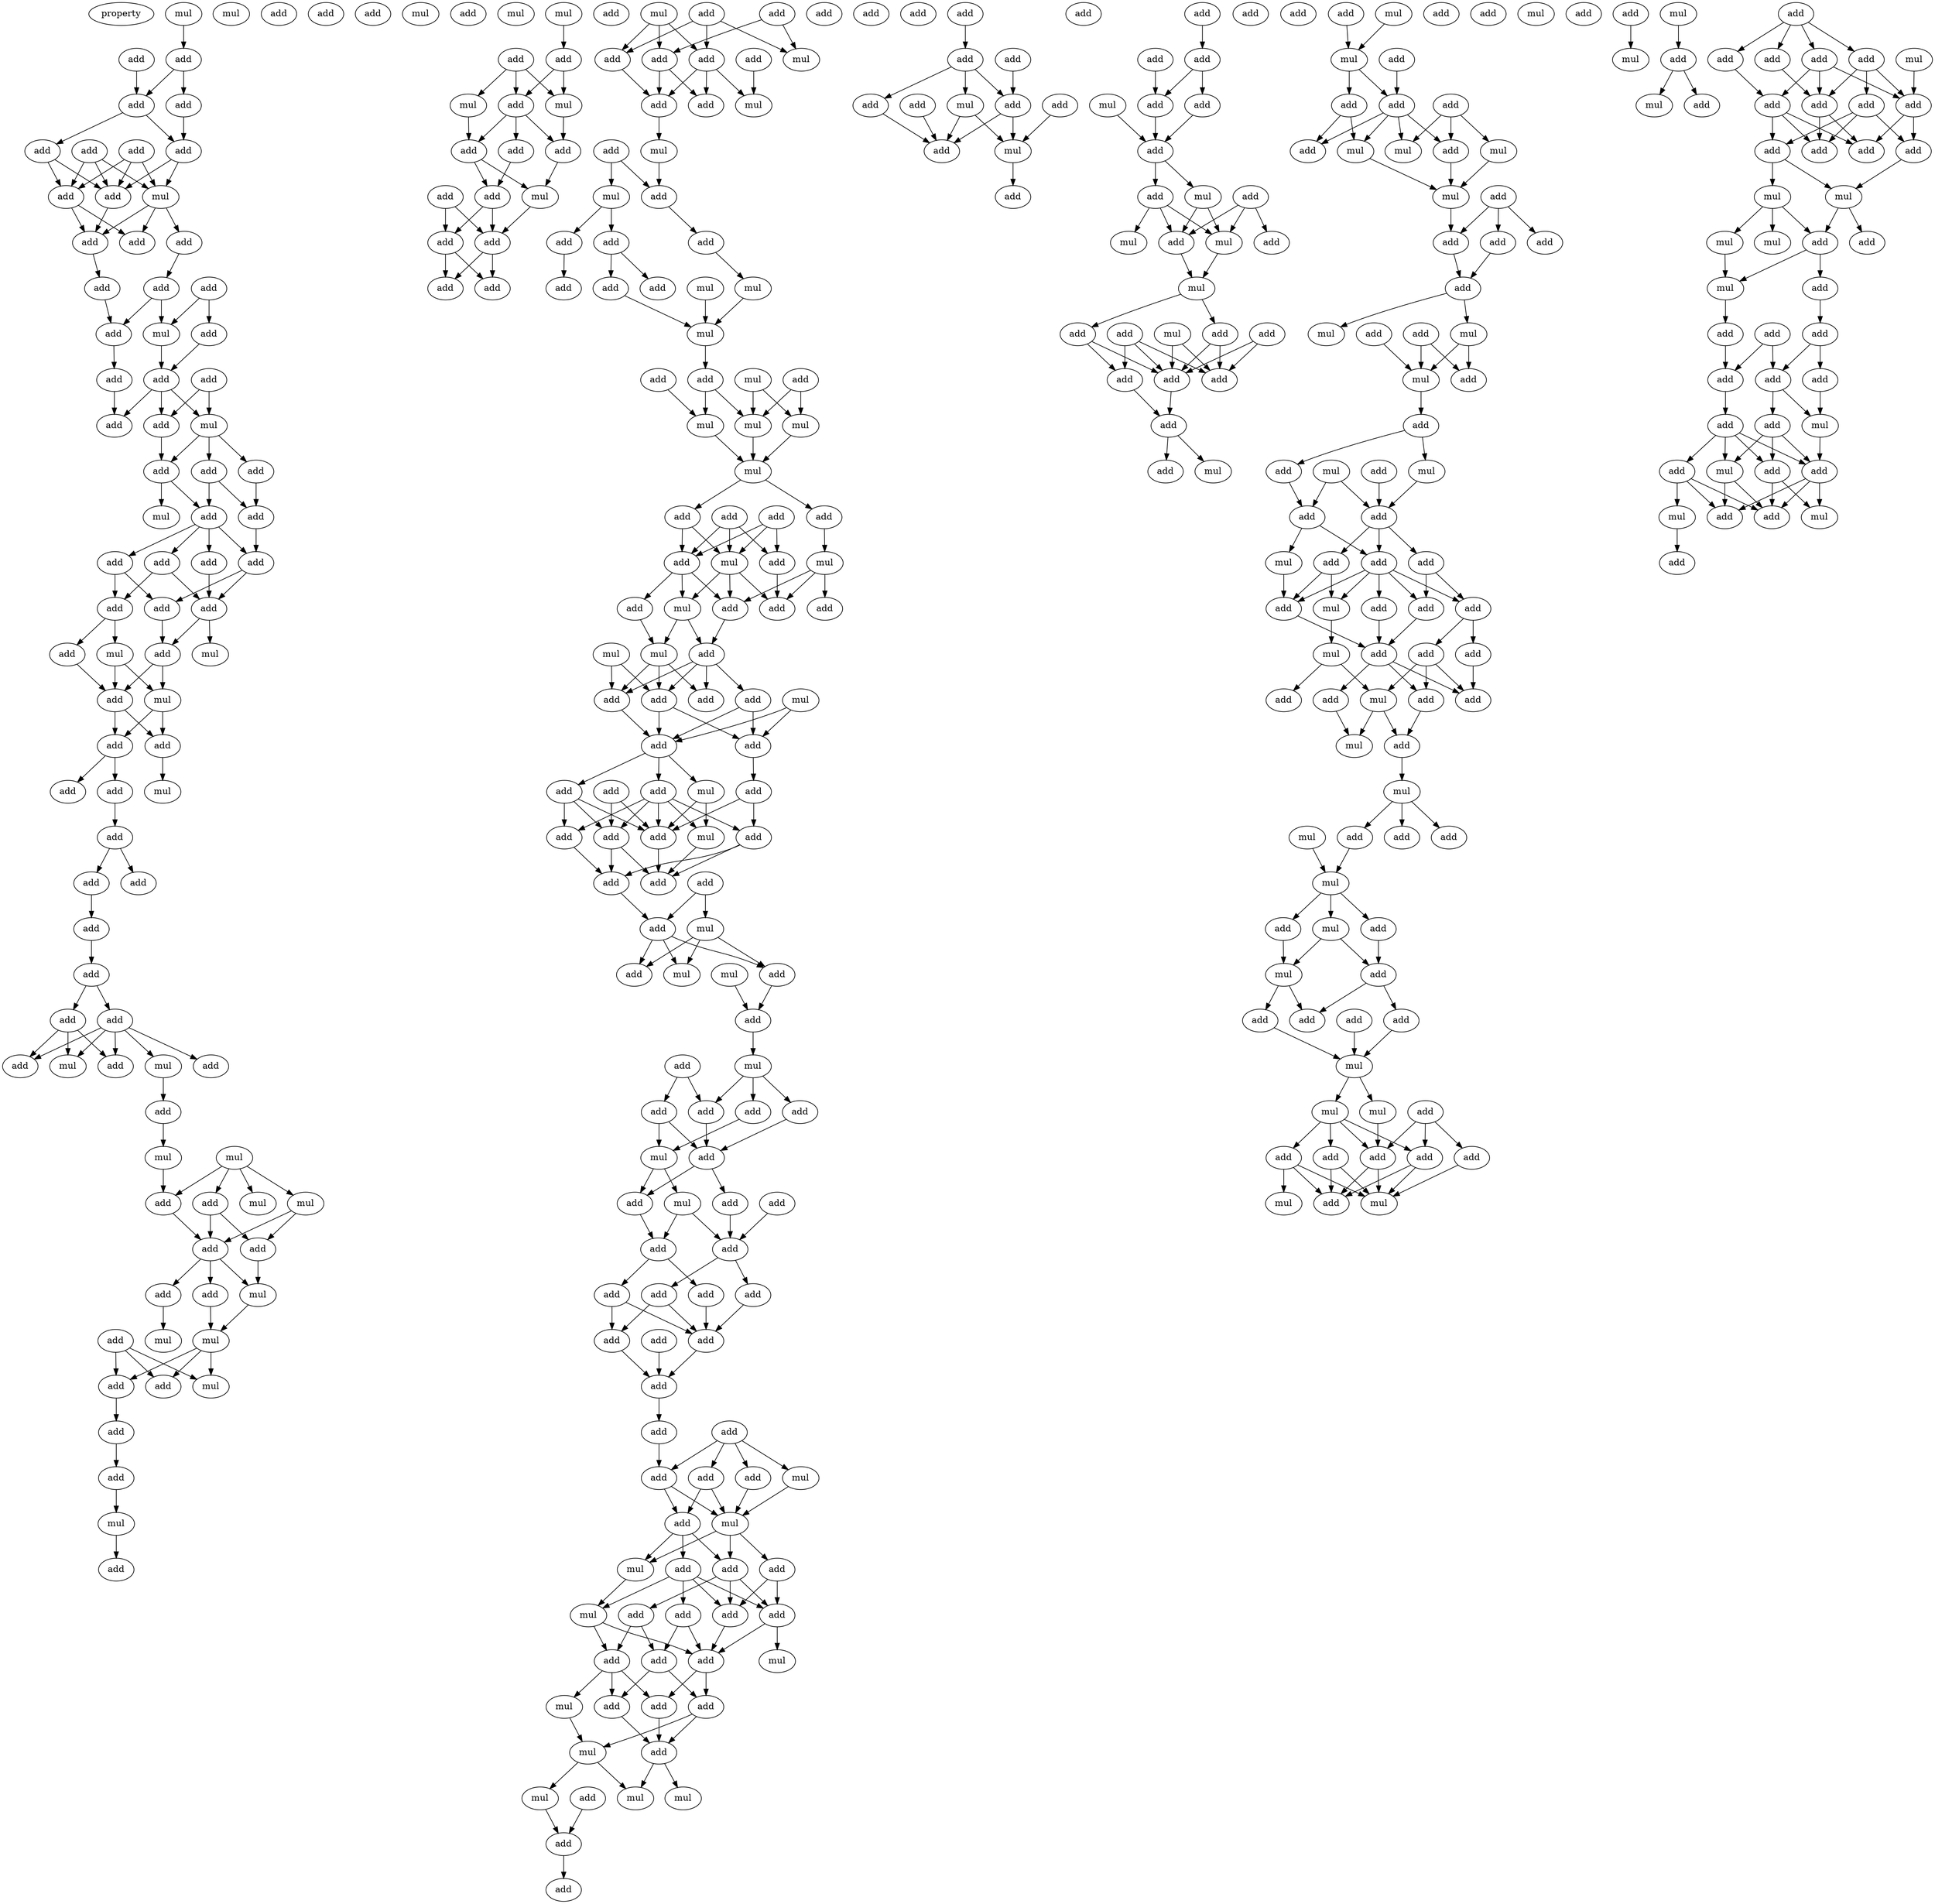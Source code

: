 digraph {
    node [fontcolor=black]
    property [mul=2,lf=1.3]
    0 [ label = mul ];
    1 [ label = mul ];
    2 [ label = add ];
    3 [ label = add ];
    4 [ label = add ];
    5 [ label = add ];
    6 [ label = add ];
    7 [ label = add ];
    8 [ label = add ];
    9 [ label = add ];
    10 [ label = mul ];
    11 [ label = add ];
    12 [ label = add ];
    13 [ label = add ];
    14 [ label = add ];
    15 [ label = add ];
    16 [ label = add ];
    17 [ label = add ];
    18 [ label = add ];
    19 [ label = add ];
    20 [ label = add ];
    21 [ label = mul ];
    22 [ label = add ];
    23 [ label = add ];
    24 [ label = add ];
    25 [ label = add ];
    26 [ label = mul ];
    27 [ label = add ];
    28 [ label = add ];
    29 [ label = add ];
    30 [ label = add ];
    31 [ label = mul ];
    32 [ label = add ];
    33 [ label = add ];
    34 [ label = add ];
    35 [ label = add ];
    36 [ label = add ];
    37 [ label = add ];
    38 [ label = add ];
    39 [ label = add ];
    40 [ label = add ];
    41 [ label = mul ];
    42 [ label = add ];
    43 [ label = mul ];
    44 [ label = add ];
    45 [ label = mul ];
    46 [ label = add ];
    47 [ label = add ];
    48 [ label = add ];
    49 [ label = add ];
    50 [ label = mul ];
    51 [ label = add ];
    52 [ label = add ];
    53 [ label = add ];
    54 [ label = add ];
    55 [ label = add ];
    56 [ label = add ];
    57 [ label = mul ];
    58 [ label = add ];
    59 [ label = add ];
    60 [ label = add ];
    61 [ label = add ];
    62 [ label = add ];
    63 [ label = mul ];
    64 [ label = mul ];
    65 [ label = add ];
    66 [ label = add ];
    67 [ label = add ];
    68 [ label = add ];
    69 [ label = mul ];
    70 [ label = mul ];
    71 [ label = add ];
    72 [ label = mul ];
    73 [ label = add ];
    74 [ label = mul ];
    75 [ label = add ];
    76 [ label = mul ];
    77 [ label = add ];
    78 [ label = add ];
    79 [ label = add ];
    80 [ label = add ];
    81 [ label = mul ];
    82 [ label = add ];
    83 [ label = mul ];
    84 [ label = mul ];
    85 [ label = mul ];
    86 [ label = add ];
    87 [ label = add ];
    88 [ label = add ];
    89 [ label = add ];
    90 [ label = mul ];
    91 [ label = mul ];
    92 [ label = add ];
    93 [ label = add ];
    94 [ label = add ];
    95 [ label = mul ];
    96 [ label = mul ];
    97 [ label = add ];
    98 [ label = add ];
    99 [ label = add ];
    100 [ label = add ];
    101 [ label = add ];
    102 [ label = add ];
    103 [ label = mul ];
    104 [ label = add ];
    105 [ label = add ];
    106 [ label = add ];
    107 [ label = add ];
    108 [ label = add ];
    109 [ label = add ];
    110 [ label = mul ];
    111 [ label = add ];
    112 [ label = add ];
    113 [ label = add ];
    114 [ label = add ];
    115 [ label = add ];
    116 [ label = mul ];
    117 [ label = mul ];
    118 [ label = add ];
    119 [ label = add ];
    120 [ label = mul ];
    121 [ label = add ];
    122 [ label = mul ];
    123 [ label = add ];
    124 [ label = add ];
    125 [ label = add ];
    126 [ label = add ];
    127 [ label = add ];
    128 [ label = mul ];
    129 [ label = add ];
    130 [ label = add ];
    131 [ label = mul ];
    132 [ label = mul ];
    133 [ label = add ];
    134 [ label = add ];
    135 [ label = add ];
    136 [ label = mul ];
    137 [ label = mul ];
    138 [ label = mul ];
    139 [ label = mul ];
    140 [ label = mul ];
    141 [ label = add ];
    142 [ label = add ];
    143 [ label = add ];
    144 [ label = add ];
    145 [ label = add ];
    146 [ label = mul ];
    147 [ label = mul ];
    148 [ label = add ];
    149 [ label = add ];
    150 [ label = add ];
    151 [ label = add ];
    152 [ label = mul ];
    153 [ label = add ];
    154 [ label = mul ];
    155 [ label = mul ];
    156 [ label = add ];
    157 [ label = add ];
    158 [ label = mul ];
    159 [ label = add ];
    160 [ label = add ];
    161 [ label = add ];
    162 [ label = add ];
    163 [ label = add ];
    164 [ label = add ];
    165 [ label = add ];
    166 [ label = add ];
    167 [ label = add ];
    168 [ label = mul ];
    169 [ label = add ];
    170 [ label = add ];
    171 [ label = add ];
    172 [ label = mul ];
    173 [ label = add ];
    174 [ label = add ];
    175 [ label = add ];
    176 [ label = add ];
    177 [ label = add ];
    178 [ label = mul ];
    179 [ label = add ];
    180 [ label = add ];
    181 [ label = mul ];
    182 [ label = mul ];
    183 [ label = add ];
    184 [ label = mul ];
    185 [ label = add ];
    186 [ label = add ];
    187 [ label = add ];
    188 [ label = add ];
    189 [ label = add ];
    190 [ label = add ];
    191 [ label = mul ];
    192 [ label = add ];
    193 [ label = add ];
    194 [ label = add ];
    195 [ label = mul ];
    196 [ label = add ];
    197 [ label = add ];
    198 [ label = add ];
    199 [ label = add ];
    200 [ label = add ];
    201 [ label = add ];
    202 [ label = add ];
    203 [ label = add ];
    204 [ label = add ];
    205 [ label = add ];
    206 [ label = add ];
    207 [ label = add ];
    208 [ label = add ];
    209 [ label = add ];
    210 [ label = add ];
    211 [ label = mul ];
    212 [ label = add ];
    213 [ label = add ];
    214 [ label = add ];
    215 [ label = mul ];
    216 [ label = add ];
    217 [ label = add ];
    218 [ label = mul ];
    219 [ label = add ];
    220 [ label = mul ];
    221 [ label = add ];
    222 [ label = add ];
    223 [ label = add ];
    224 [ label = add ];
    225 [ label = add ];
    226 [ label = add ];
    227 [ label = mul ];
    228 [ label = add ];
    229 [ label = add ];
    230 [ label = mul ];
    231 [ label = add ];
    232 [ label = add ];
    233 [ label = add ];
    234 [ label = mul ];
    235 [ label = mul ];
    236 [ label = mul ];
    237 [ label = mul ];
    238 [ label = add ];
    239 [ label = add ];
    240 [ label = add ];
    241 [ label = add ];
    242 [ label = add ];
    243 [ label = add ];
    244 [ label = add ];
    245 [ label = add ];
    246 [ label = mul ];
    247 [ label = add ];
    248 [ label = add ];
    249 [ label = add ];
    250 [ label = add ];
    251 [ label = mul ];
    252 [ label = add ];
    253 [ label = add ];
    254 [ label = add ];
    255 [ label = add ];
    256 [ label = add ];
    257 [ label = add ];
    258 [ label = mul ];
    259 [ label = add ];
    260 [ label = add ];
    261 [ label = add ];
    262 [ label = add ];
    263 [ label = mul ];
    264 [ label = add ];
    265 [ label = add ];
    266 [ label = mul ];
    267 [ label = add ];
    268 [ label = mul ];
    269 [ label = add ];
    270 [ label = mul ];
    271 [ label = add ];
    272 [ label = add ];
    273 [ label = add ];
    274 [ label = mul ];
    275 [ label = add ];
    276 [ label = add ];
    277 [ label = add ];
    278 [ label = add ];
    279 [ label = add ];
    280 [ label = add ];
    281 [ label = add ];
    282 [ label = mul ];
    283 [ label = mul ];
    284 [ label = mul ];
    285 [ label = add ];
    286 [ label = add ];
    287 [ label = add ];
    288 [ label = add ];
    289 [ label = mul ];
    290 [ label = add ];
    291 [ label = mul ];
    292 [ label = add ];
    293 [ label = mul ];
    294 [ label = add ];
    295 [ label = mul ];
    296 [ label = add ];
    297 [ label = add ];
    298 [ label = add ];
    299 [ label = add ];
    300 [ label = add ];
    301 [ label = mul ];
    302 [ label = mul ];
    303 [ label = add ];
    304 [ label = mul ];
    305 [ label = add ];
    306 [ label = add ];
    307 [ label = mul ];
    308 [ label = add ];
    309 [ label = add ];
    310 [ label = mul ];
    311 [ label = add ];
    312 [ label = add ];
    313 [ label = add ];
    314 [ label = mul ];
    315 [ label = add ];
    316 [ label = add ];
    317 [ label = add ];
    318 [ label = add ];
    319 [ label = add ];
    320 [ label = add ];
    321 [ label = add ];
    322 [ label = mul ];
    323 [ label = add ];
    324 [ label = mul ];
    325 [ label = add ];
    326 [ label = add ];
    327 [ label = add ];
    328 [ label = add ];
    329 [ label = add ];
    330 [ label = add ];
    331 [ label = mul ];
    332 [ label = mul ];
    333 [ label = add ];
    334 [ label = mul ];
    335 [ label = mul ];
    336 [ label = add ];
    337 [ label = add ];
    338 [ label = add ];
    339 [ label = mul ];
    340 [ label = add ];
    341 [ label = add ];
    342 [ label = add ];
    343 [ label = mul ];
    344 [ label = mul ];
    345 [ label = add ];
    346 [ label = add ];
    347 [ label = add ];
    348 [ label = add ];
    349 [ label = add ];
    350 [ label = mul ];
    351 [ label = mul ];
    352 [ label = add ];
    353 [ label = mul ];
    354 [ label = add ];
    355 [ label = add ];
    356 [ label = add ];
    357 [ label = add ];
    358 [ label = add ];
    359 [ label = add ];
    360 [ label = mul ];
    361 [ label = mul ];
    362 [ label = mul ];
    363 [ label = add ];
    364 [ label = add ];
    365 [ label = mul ];
    366 [ label = mul ];
    367 [ label = add ];
    368 [ label = mul ];
    369 [ label = add ];
    370 [ label = add ];
    371 [ label = add ];
    372 [ label = add ];
    373 [ label = add ];
    374 [ label = add ];
    375 [ label = mul ];
    376 [ label = add ];
    377 [ label = add ];
    378 [ label = add ];
    379 [ label = add ];
    380 [ label = add ];
    381 [ label = add ];
    382 [ label = add ];
    383 [ label = add ];
    384 [ label = mul ];
    385 [ label = mul ];
    386 [ label = mul ];
    387 [ label = add ];
    388 [ label = mul ];
    389 [ label = add ];
    390 [ label = add ];
    391 [ label = mul ];
    392 [ label = add ];
    393 [ label = add ];
    394 [ label = add ];
    395 [ label = add ];
    396 [ label = add ];
    397 [ label = add ];
    398 [ label = add ];
    399 [ label = mul ];
    400 [ label = add ];
    401 [ label = mul ];
    402 [ label = add ];
    403 [ label = add ];
    404 [ label = add ];
    405 [ label = mul ];
    406 [ label = add ];
    407 [ label = add ];
    408 [ label = mul ];
    409 [ label = add ];
    0 -> 2 [ name = 0 ];
    2 -> 4 [ name = 1 ];
    2 -> 5 [ name = 2 ];
    3 -> 5 [ name = 3 ];
    4 -> 9 [ name = 4 ];
    5 -> 8 [ name = 5 ];
    5 -> 9 [ name = 6 ];
    6 -> 10 [ name = 7 ];
    6 -> 11 [ name = 8 ];
    6 -> 12 [ name = 9 ];
    7 -> 10 [ name = 10 ];
    7 -> 11 [ name = 11 ];
    7 -> 12 [ name = 12 ];
    8 -> 11 [ name = 13 ];
    8 -> 12 [ name = 14 ];
    9 -> 10 [ name = 15 ];
    9 -> 11 [ name = 16 ];
    10 -> 13 [ name = 17 ];
    10 -> 14 [ name = 18 ];
    10 -> 15 [ name = 19 ];
    11 -> 13 [ name = 20 ];
    12 -> 13 [ name = 21 ];
    12 -> 14 [ name = 22 ];
    13 -> 17 [ name = 23 ];
    15 -> 18 [ name = 24 ];
    16 -> 20 [ name = 25 ];
    16 -> 21 [ name = 26 ];
    17 -> 19 [ name = 27 ];
    18 -> 19 [ name = 28 ];
    18 -> 21 [ name = 29 ];
    19 -> 24 [ name = 30 ];
    20 -> 22 [ name = 31 ];
    21 -> 22 [ name = 32 ];
    22 -> 25 [ name = 33 ];
    22 -> 26 [ name = 34 ];
    22 -> 27 [ name = 35 ];
    23 -> 26 [ name = 36 ];
    23 -> 27 [ name = 37 ];
    24 -> 25 [ name = 38 ];
    26 -> 28 [ name = 39 ];
    26 -> 29 [ name = 40 ];
    26 -> 30 [ name = 41 ];
    27 -> 28 [ name = 42 ];
    28 -> 31 [ name = 43 ];
    28 -> 33 [ name = 44 ];
    29 -> 32 [ name = 45 ];
    29 -> 33 [ name = 46 ];
    30 -> 32 [ name = 47 ];
    32 -> 36 [ name = 48 ];
    33 -> 34 [ name = 49 ];
    33 -> 35 [ name = 50 ];
    33 -> 36 [ name = 51 ];
    33 -> 37 [ name = 52 ];
    34 -> 40 [ name = 53 ];
    35 -> 38 [ name = 54 ];
    35 -> 39 [ name = 55 ];
    36 -> 39 [ name = 56 ];
    36 -> 40 [ name = 57 ];
    37 -> 38 [ name = 58 ];
    37 -> 40 [ name = 59 ];
    38 -> 41 [ name = 60 ];
    38 -> 42 [ name = 61 ];
    39 -> 44 [ name = 62 ];
    40 -> 43 [ name = 63 ];
    40 -> 44 [ name = 64 ];
    41 -> 45 [ name = 65 ];
    41 -> 47 [ name = 66 ];
    42 -> 47 [ name = 67 ];
    44 -> 45 [ name = 68 ];
    44 -> 47 [ name = 69 ];
    45 -> 48 [ name = 70 ];
    45 -> 49 [ name = 71 ];
    47 -> 48 [ name = 72 ];
    47 -> 49 [ name = 73 ];
    48 -> 51 [ name = 74 ];
    48 -> 53 [ name = 75 ];
    49 -> 50 [ name = 76 ];
    53 -> 55 [ name = 77 ];
    55 -> 56 [ name = 78 ];
    55 -> 58 [ name = 79 ];
    56 -> 59 [ name = 80 ];
    59 -> 60 [ name = 81 ];
    60 -> 61 [ name = 82 ];
    60 -> 62 [ name = 83 ];
    61 -> 63 [ name = 84 ];
    61 -> 65 [ name = 85 ];
    61 -> 66 [ name = 86 ];
    62 -> 63 [ name = 87 ];
    62 -> 64 [ name = 88 ];
    62 -> 65 [ name = 89 ];
    62 -> 66 [ name = 90 ];
    62 -> 67 [ name = 91 ];
    64 -> 68 [ name = 92 ];
    68 -> 69 [ name = 93 ];
    69 -> 73 [ name = 94 ];
    70 -> 72 [ name = 95 ];
    70 -> 73 [ name = 96 ];
    70 -> 74 [ name = 97 ];
    70 -> 75 [ name = 98 ];
    73 -> 77 [ name = 99 ];
    74 -> 77 [ name = 100 ];
    74 -> 78 [ name = 101 ];
    75 -> 77 [ name = 102 ];
    75 -> 78 [ name = 103 ];
    77 -> 79 [ name = 104 ];
    77 -> 80 [ name = 105 ];
    77 -> 81 [ name = 106 ];
    78 -> 81 [ name = 107 ];
    79 -> 83 [ name = 108 ];
    80 -> 84 [ name = 109 ];
    81 -> 83 [ name = 110 ];
    82 -> 85 [ name = 111 ];
    82 -> 86 [ name = 112 ];
    82 -> 87 [ name = 113 ];
    83 -> 85 [ name = 114 ];
    83 -> 86 [ name = 115 ];
    83 -> 87 [ name = 116 ];
    86 -> 88 [ name = 117 ];
    88 -> 89 [ name = 118 ];
    89 -> 90 [ name = 119 ];
    90 -> 92 [ name = 120 ];
    91 -> 93 [ name = 121 ];
    93 -> 95 [ name = 122 ];
    93 -> 97 [ name = 123 ];
    94 -> 95 [ name = 124 ];
    94 -> 96 [ name = 125 ];
    94 -> 97 [ name = 126 ];
    95 -> 99 [ name = 127 ];
    96 -> 98 [ name = 128 ];
    97 -> 98 [ name = 129 ];
    97 -> 99 [ name = 130 ];
    97 -> 100 [ name = 131 ];
    98 -> 102 [ name = 132 ];
    98 -> 103 [ name = 133 ];
    99 -> 103 [ name = 134 ];
    100 -> 102 [ name = 135 ];
    101 -> 104 [ name = 136 ];
    101 -> 105 [ name = 137 ];
    102 -> 104 [ name = 138 ];
    102 -> 105 [ name = 139 ];
    103 -> 104 [ name = 140 ];
    104 -> 106 [ name = 141 ];
    104 -> 107 [ name = 142 ];
    105 -> 106 [ name = 143 ];
    105 -> 107 [ name = 144 ];
    109 -> 112 [ name = 145 ];
    109 -> 115 [ name = 146 ];
    109 -> 116 [ name = 147 ];
    110 -> 112 [ name = 148 ];
    110 -> 114 [ name = 149 ];
    110 -> 115 [ name = 150 ];
    111 -> 114 [ name = 151 ];
    111 -> 116 [ name = 152 ];
    112 -> 119 [ name = 153 ];
    113 -> 117 [ name = 154 ];
    114 -> 118 [ name = 155 ];
    114 -> 119 [ name = 156 ];
    115 -> 117 [ name = 157 ];
    115 -> 118 [ name = 158 ];
    115 -> 119 [ name = 159 ];
    119 -> 120 [ name = 160 ];
    120 -> 123 [ name = 161 ];
    121 -> 122 [ name = 162 ];
    121 -> 123 [ name = 163 ];
    122 -> 124 [ name = 164 ];
    122 -> 126 [ name = 165 ];
    123 -> 125 [ name = 166 ];
    124 -> 127 [ name = 167 ];
    124 -> 130 [ name = 168 ];
    125 -> 128 [ name = 169 ];
    126 -> 129 [ name = 170 ];
    128 -> 132 [ name = 171 ];
    130 -> 132 [ name = 172 ];
    131 -> 132 [ name = 173 ];
    132 -> 135 [ name = 174 ];
    133 -> 138 [ name = 175 ];
    133 -> 139 [ name = 176 ];
    134 -> 137 [ name = 177 ];
    135 -> 137 [ name = 178 ];
    135 -> 139 [ name = 179 ];
    136 -> 138 [ name = 180 ];
    136 -> 139 [ name = 181 ];
    137 -> 140 [ name = 182 ];
    138 -> 140 [ name = 183 ];
    139 -> 140 [ name = 184 ];
    140 -> 142 [ name = 185 ];
    140 -> 144 [ name = 186 ];
    141 -> 145 [ name = 187 ];
    141 -> 147 [ name = 188 ];
    141 -> 148 [ name = 189 ];
    142 -> 145 [ name = 190 ];
    142 -> 147 [ name = 191 ];
    143 -> 145 [ name = 192 ];
    143 -> 147 [ name = 193 ];
    143 -> 148 [ name = 194 ];
    144 -> 146 [ name = 195 ];
    145 -> 150 [ name = 196 ];
    145 -> 152 [ name = 197 ];
    145 -> 153 [ name = 198 ];
    146 -> 149 [ name = 199 ];
    146 -> 151 [ name = 200 ];
    146 -> 153 [ name = 201 ];
    147 -> 151 [ name = 202 ];
    147 -> 152 [ name = 203 ];
    147 -> 153 [ name = 204 ];
    148 -> 151 [ name = 205 ];
    150 -> 154 [ name = 206 ];
    152 -> 154 [ name = 207 ];
    152 -> 156 [ name = 208 ];
    153 -> 156 [ name = 209 ];
    154 -> 157 [ name = 210 ];
    154 -> 160 [ name = 211 ];
    154 -> 161 [ name = 212 ];
    155 -> 157 [ name = 213 ];
    155 -> 160 [ name = 214 ];
    156 -> 157 [ name = 215 ];
    156 -> 159 [ name = 216 ];
    156 -> 160 [ name = 217 ];
    156 -> 161 [ name = 218 ];
    157 -> 162 [ name = 219 ];
    157 -> 163 [ name = 220 ];
    158 -> 162 [ name = 221 ];
    158 -> 163 [ name = 222 ];
    159 -> 162 [ name = 223 ];
    159 -> 163 [ name = 224 ];
    160 -> 163 [ name = 225 ];
    162 -> 164 [ name = 226 ];
    163 -> 165 [ name = 227 ];
    163 -> 166 [ name = 228 ];
    163 -> 168 [ name = 229 ];
    164 -> 170 [ name = 230 ];
    164 -> 171 [ name = 231 ];
    165 -> 169 [ name = 232 ];
    165 -> 170 [ name = 233 ];
    165 -> 173 [ name = 234 ];
    166 -> 169 [ name = 235 ];
    166 -> 170 [ name = 236 ];
    166 -> 171 [ name = 237 ];
    166 -> 172 [ name = 238 ];
    166 -> 173 [ name = 239 ];
    167 -> 169 [ name = 240 ];
    167 -> 170 [ name = 241 ];
    168 -> 170 [ name = 242 ];
    168 -> 172 [ name = 243 ];
    169 -> 175 [ name = 244 ];
    169 -> 176 [ name = 245 ];
    170 -> 176 [ name = 246 ];
    171 -> 175 [ name = 247 ];
    171 -> 176 [ name = 248 ];
    172 -> 176 [ name = 249 ];
    173 -> 175 [ name = 250 ];
    174 -> 177 [ name = 251 ];
    174 -> 178 [ name = 252 ];
    175 -> 177 [ name = 253 ];
    177 -> 179 [ name = 254 ];
    177 -> 180 [ name = 255 ];
    177 -> 182 [ name = 256 ];
    178 -> 179 [ name = 257 ];
    178 -> 180 [ name = 258 ];
    178 -> 182 [ name = 259 ];
    180 -> 183 [ name = 260 ];
    181 -> 183 [ name = 261 ];
    183 -> 184 [ name = 262 ];
    184 -> 187 [ name = 263 ];
    184 -> 189 [ name = 264 ];
    184 -> 190 [ name = 265 ];
    185 -> 188 [ name = 266 ];
    185 -> 189 [ name = 267 ];
    187 -> 192 [ name = 268 ];
    188 -> 191 [ name = 269 ];
    188 -> 192 [ name = 270 ];
    189 -> 192 [ name = 271 ];
    190 -> 191 [ name = 272 ];
    191 -> 194 [ name = 273 ];
    191 -> 195 [ name = 274 ];
    192 -> 193 [ name = 275 ];
    192 -> 194 [ name = 276 ];
    193 -> 198 [ name = 277 ];
    194 -> 197 [ name = 278 ];
    195 -> 197 [ name = 279 ];
    195 -> 198 [ name = 280 ];
    196 -> 198 [ name = 281 ];
    197 -> 199 [ name = 282 ];
    197 -> 202 [ name = 283 ];
    198 -> 200 [ name = 284 ];
    198 -> 201 [ name = 285 ];
    199 -> 203 [ name = 286 ];
    199 -> 205 [ name = 287 ];
    200 -> 203 [ name = 288 ];
    200 -> 205 [ name = 289 ];
    201 -> 205 [ name = 290 ];
    202 -> 205 [ name = 291 ];
    203 -> 206 [ name = 292 ];
    204 -> 206 [ name = 293 ];
    205 -> 206 [ name = 294 ];
    206 -> 208 [ name = 295 ];
    207 -> 209 [ name = 296 ];
    207 -> 210 [ name = 297 ];
    207 -> 211 [ name = 298 ];
    207 -> 212 [ name = 299 ];
    208 -> 209 [ name = 300 ];
    209 -> 214 [ name = 301 ];
    209 -> 215 [ name = 302 ];
    210 -> 215 [ name = 303 ];
    211 -> 215 [ name = 304 ];
    212 -> 214 [ name = 305 ];
    212 -> 215 [ name = 306 ];
    214 -> 216 [ name = 307 ];
    214 -> 218 [ name = 308 ];
    214 -> 219 [ name = 309 ];
    215 -> 216 [ name = 310 ];
    215 -> 217 [ name = 311 ];
    215 -> 218 [ name = 312 ];
    216 -> 221 [ name = 313 ];
    216 -> 223 [ name = 314 ];
    216 -> 224 [ name = 315 ];
    217 -> 223 [ name = 316 ];
    217 -> 224 [ name = 317 ];
    218 -> 220 [ name = 318 ];
    219 -> 220 [ name = 319 ];
    219 -> 222 [ name = 320 ];
    219 -> 223 [ name = 321 ];
    219 -> 224 [ name = 322 ];
    220 -> 225 [ name = 323 ];
    220 -> 226 [ name = 324 ];
    221 -> 226 [ name = 325 ];
    221 -> 228 [ name = 326 ];
    222 -> 225 [ name = 327 ];
    222 -> 228 [ name = 328 ];
    223 -> 225 [ name = 329 ];
    223 -> 227 [ name = 330 ];
    224 -> 225 [ name = 331 ];
    225 -> 229 [ name = 332 ];
    225 -> 231 [ name = 333 ];
    226 -> 230 [ name = 334 ];
    226 -> 231 [ name = 335 ];
    226 -> 232 [ name = 336 ];
    228 -> 229 [ name = 337 ];
    228 -> 232 [ name = 338 ];
    229 -> 233 [ name = 339 ];
    229 -> 234 [ name = 340 ];
    230 -> 234 [ name = 341 ];
    231 -> 233 [ name = 342 ];
    232 -> 233 [ name = 343 ];
    233 -> 236 [ name = 344 ];
    233 -> 237 [ name = 345 ];
    234 -> 235 [ name = 346 ];
    234 -> 236 [ name = 347 ];
    235 -> 239 [ name = 348 ];
    238 -> 239 [ name = 349 ];
    239 -> 242 [ name = 350 ];
    241 -> 243 [ name = 351 ];
    243 -> 246 [ name = 352 ];
    243 -> 247 [ name = 353 ];
    243 -> 248 [ name = 354 ];
    244 -> 248 [ name = 355 ];
    245 -> 251 [ name = 356 ];
    246 -> 250 [ name = 357 ];
    246 -> 251 [ name = 358 ];
    247 -> 250 [ name = 359 ];
    248 -> 250 [ name = 360 ];
    248 -> 251 [ name = 361 ];
    249 -> 250 [ name = 362 ];
    251 -> 252 [ name = 363 ];
    254 -> 256 [ name = 364 ];
    256 -> 259 [ name = 365 ];
    256 -> 260 [ name = 366 ];
    257 -> 259 [ name = 367 ];
    258 -> 261 [ name = 368 ];
    259 -> 261 [ name = 369 ];
    260 -> 261 [ name = 370 ];
    261 -> 263 [ name = 371 ];
    261 -> 264 [ name = 372 ];
    262 -> 265 [ name = 373 ];
    262 -> 266 [ name = 374 ];
    262 -> 269 [ name = 375 ];
    263 -> 266 [ name = 376 ];
    263 -> 269 [ name = 377 ];
    264 -> 266 [ name = 378 ];
    264 -> 268 [ name = 379 ];
    264 -> 269 [ name = 380 ];
    266 -> 270 [ name = 381 ];
    269 -> 270 [ name = 382 ];
    270 -> 272 [ name = 383 ];
    270 -> 275 [ name = 384 ];
    271 -> 276 [ name = 385 ];
    271 -> 277 [ name = 386 ];
    271 -> 278 [ name = 387 ];
    272 -> 276 [ name = 388 ];
    272 -> 277 [ name = 389 ];
    273 -> 276 [ name = 390 ];
    273 -> 278 [ name = 391 ];
    274 -> 276 [ name = 392 ];
    274 -> 278 [ name = 393 ];
    275 -> 276 [ name = 394 ];
    275 -> 278 [ name = 395 ];
    276 -> 279 [ name = 396 ];
    277 -> 279 [ name = 397 ];
    279 -> 281 [ name = 398 ];
    279 -> 283 [ name = 399 ];
    280 -> 284 [ name = 400 ];
    282 -> 284 [ name = 401 ];
    284 -> 286 [ name = 402 ];
    284 -> 288 [ name = 403 ];
    285 -> 286 [ name = 404 ];
    286 -> 289 [ name = 405 ];
    286 -> 290 [ name = 406 ];
    286 -> 292 [ name = 407 ];
    286 -> 293 [ name = 408 ];
    287 -> 289 [ name = 409 ];
    287 -> 291 [ name = 410 ];
    287 -> 292 [ name = 411 ];
    288 -> 290 [ name = 412 ];
    288 -> 293 [ name = 413 ];
    291 -> 295 [ name = 414 ];
    292 -> 295 [ name = 415 ];
    293 -> 295 [ name = 416 ];
    294 -> 296 [ name = 417 ];
    294 -> 297 [ name = 418 ];
    294 -> 298 [ name = 419 ];
    295 -> 297 [ name = 420 ];
    296 -> 299 [ name = 421 ];
    297 -> 299 [ name = 422 ];
    299 -> 301 [ name = 423 ];
    299 -> 302 [ name = 424 ];
    300 -> 304 [ name = 425 ];
    302 -> 304 [ name = 426 ];
    302 -> 305 [ name = 427 ];
    303 -> 304 [ name = 428 ];
    303 -> 305 [ name = 429 ];
    304 -> 306 [ name = 430 ];
    306 -> 308 [ name = 431 ];
    306 -> 310 [ name = 432 ];
    307 -> 312 [ name = 433 ];
    307 -> 313 [ name = 434 ];
    308 -> 312 [ name = 435 ];
    309 -> 313 [ name = 436 ];
    310 -> 313 [ name = 437 ];
    312 -> 314 [ name = 438 ];
    312 -> 317 [ name = 439 ];
    313 -> 315 [ name = 440 ];
    313 -> 316 [ name = 441 ];
    313 -> 317 [ name = 442 ];
    314 -> 320 [ name = 443 ];
    315 -> 320 [ name = 444 ];
    315 -> 322 [ name = 445 ];
    316 -> 318 [ name = 446 ];
    316 -> 321 [ name = 447 ];
    317 -> 318 [ name = 448 ];
    317 -> 319 [ name = 449 ];
    317 -> 320 [ name = 450 ];
    317 -> 321 [ name = 451 ];
    317 -> 322 [ name = 452 ];
    318 -> 323 [ name = 453 ];
    319 -> 323 [ name = 454 ];
    320 -> 323 [ name = 455 ];
    321 -> 325 [ name = 456 ];
    321 -> 326 [ name = 457 ];
    322 -> 324 [ name = 458 ];
    323 -> 327 [ name = 459 ];
    323 -> 329 [ name = 460 ];
    323 -> 330 [ name = 461 ];
    324 -> 328 [ name = 462 ];
    324 -> 331 [ name = 463 ];
    325 -> 329 [ name = 464 ];
    325 -> 330 [ name = 465 ];
    325 -> 331 [ name = 466 ];
    326 -> 329 [ name = 467 ];
    327 -> 332 [ name = 468 ];
    330 -> 333 [ name = 469 ];
    331 -> 332 [ name = 470 ];
    331 -> 333 [ name = 471 ];
    333 -> 334 [ name = 472 ];
    334 -> 336 [ name = 473 ];
    334 -> 337 [ name = 474 ];
    334 -> 338 [ name = 475 ];
    335 -> 339 [ name = 476 ];
    336 -> 339 [ name = 477 ];
    339 -> 340 [ name = 478 ];
    339 -> 342 [ name = 479 ];
    339 -> 343 [ name = 480 ];
    340 -> 345 [ name = 481 ];
    342 -> 344 [ name = 482 ];
    343 -> 344 [ name = 483 ];
    343 -> 345 [ name = 484 ];
    344 -> 346 [ name = 485 ];
    344 -> 349 [ name = 486 ];
    345 -> 346 [ name = 487 ];
    345 -> 347 [ name = 488 ];
    347 -> 350 [ name = 489 ];
    348 -> 350 [ name = 490 ];
    349 -> 350 [ name = 491 ];
    350 -> 351 [ name = 492 ];
    350 -> 353 [ name = 493 ];
    351 -> 358 [ name = 494 ];
    352 -> 356 [ name = 495 ];
    352 -> 357 [ name = 496 ];
    352 -> 358 [ name = 497 ];
    353 -> 354 [ name = 498 ];
    353 -> 355 [ name = 499 ];
    353 -> 357 [ name = 500 ];
    353 -> 358 [ name = 501 ];
    354 -> 359 [ name = 502 ];
    354 -> 360 [ name = 503 ];
    355 -> 359 [ name = 504 ];
    355 -> 360 [ name = 505 ];
    355 -> 361 [ name = 506 ];
    356 -> 360 [ name = 507 ];
    357 -> 359 [ name = 508 ];
    357 -> 360 [ name = 509 ];
    358 -> 359 [ name = 510 ];
    358 -> 360 [ name = 511 ];
    364 -> 366 [ name = 512 ];
    365 -> 367 [ name = 513 ];
    367 -> 368 [ name = 514 ];
    367 -> 369 [ name = 515 ];
    370 -> 371 [ name = 516 ];
    370 -> 372 [ name = 517 ];
    370 -> 373 [ name = 518 ];
    370 -> 374 [ name = 519 ];
    371 -> 376 [ name = 520 ];
    371 -> 378 [ name = 521 ];
    371 -> 379 [ name = 522 ];
    372 -> 376 [ name = 523 ];
    372 -> 377 [ name = 524 ];
    372 -> 378 [ name = 525 ];
    373 -> 376 [ name = 526 ];
    374 -> 379 [ name = 527 ];
    375 -> 378 [ name = 528 ];
    376 -> 380 [ name = 529 ];
    376 -> 382 [ name = 530 ];
    377 -> 380 [ name = 531 ];
    377 -> 381 [ name = 532 ];
    377 -> 383 [ name = 533 ];
    378 -> 381 [ name = 534 ];
    378 -> 382 [ name = 535 ];
    379 -> 380 [ name = 536 ];
    379 -> 382 [ name = 537 ];
    379 -> 383 [ name = 538 ];
    381 -> 385 [ name = 539 ];
    383 -> 384 [ name = 540 ];
    383 -> 385 [ name = 541 ];
    384 -> 386 [ name = 542 ];
    384 -> 388 [ name = 543 ];
    384 -> 389 [ name = 544 ];
    385 -> 387 [ name = 545 ];
    385 -> 389 [ name = 546 ];
    386 -> 391 [ name = 547 ];
    389 -> 390 [ name = 548 ];
    389 -> 391 [ name = 549 ];
    390 -> 394 [ name = 550 ];
    391 -> 393 [ name = 551 ];
    392 -> 395 [ name = 552 ];
    392 -> 396 [ name = 553 ];
    393 -> 395 [ name = 554 ];
    394 -> 396 [ name = 555 ];
    394 -> 397 [ name = 556 ];
    395 -> 400 [ name = 557 ];
    396 -> 398 [ name = 558 ];
    396 -> 399 [ name = 559 ];
    397 -> 399 [ name = 560 ];
    398 -> 401 [ name = 561 ];
    398 -> 402 [ name = 562 ];
    398 -> 403 [ name = 563 ];
    399 -> 402 [ name = 564 ];
    400 -> 401 [ name = 565 ];
    400 -> 402 [ name = 566 ];
    400 -> 403 [ name = 567 ];
    400 -> 404 [ name = 568 ];
    401 -> 406 [ name = 569 ];
    401 -> 407 [ name = 570 ];
    402 -> 405 [ name = 571 ];
    402 -> 406 [ name = 572 ];
    402 -> 407 [ name = 573 ];
    403 -> 405 [ name = 574 ];
    403 -> 406 [ name = 575 ];
    404 -> 406 [ name = 576 ];
    404 -> 407 [ name = 577 ];
    404 -> 408 [ name = 578 ];
    408 -> 409 [ name = 579 ];
}
